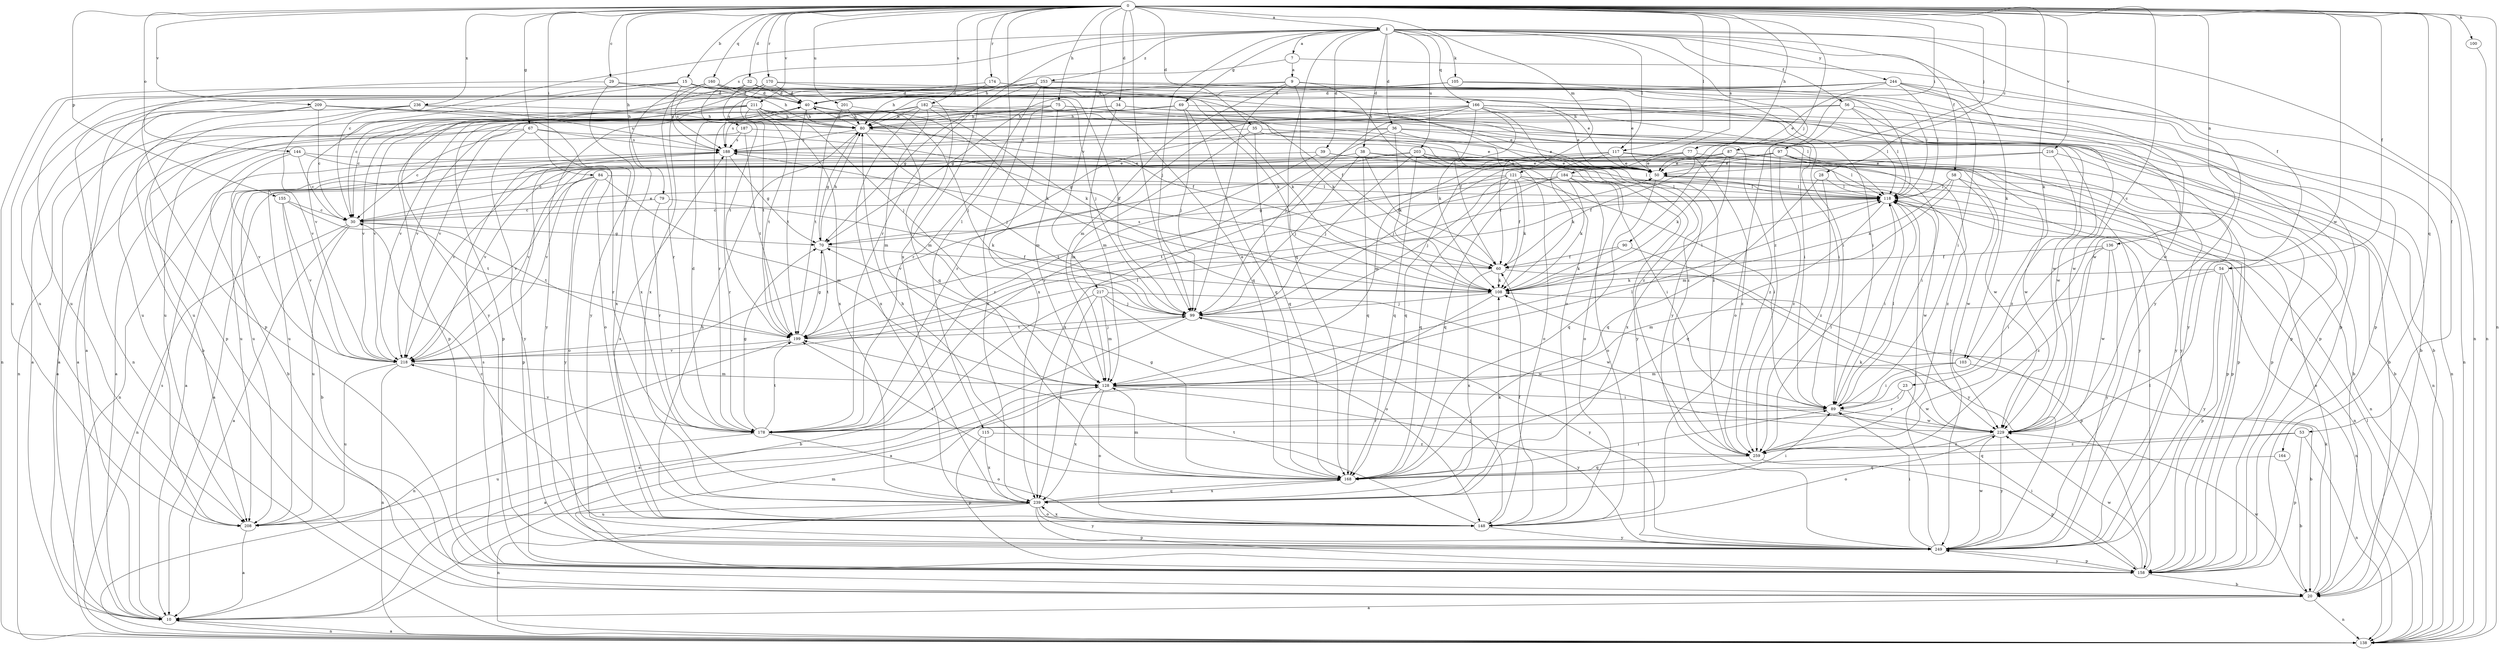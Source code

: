 strict digraph  {
0;
1;
7;
9;
10;
15;
20;
23;
28;
29;
30;
32;
34;
35;
36;
38;
39;
40;
50;
53;
54;
56;
58;
60;
67;
69;
70;
75;
77;
79;
80;
84;
87;
89;
90;
97;
99;
100;
103;
105;
108;
115;
117;
118;
121;
128;
136;
138;
144;
148;
155;
158;
160;
164;
166;
168;
170;
174;
178;
182;
184;
187;
188;
199;
201;
203;
208;
209;
211;
216;
217;
218;
229;
236;
239;
244;
249;
253;
259;
0 -> 1  [label=a];
0 -> 15  [label=b];
0 -> 23  [label=c];
0 -> 28  [label=c];
0 -> 29  [label=c];
0 -> 32  [label=d];
0 -> 34  [label=d];
0 -> 35  [label=d];
0 -> 53  [label=f];
0 -> 54  [label=f];
0 -> 67  [label=g];
0 -> 75  [label=h];
0 -> 77  [label=h];
0 -> 79  [label=h];
0 -> 84  [label=i];
0 -> 87  [label=i];
0 -> 90  [label=j];
0 -> 97  [label=j];
0 -> 99  [label=j];
0 -> 100  [label=k];
0 -> 103  [label=k];
0 -> 115  [label=l];
0 -> 117  [label=l];
0 -> 121  [label=m];
0 -> 136  [label=n];
0 -> 138  [label=n];
0 -> 144  [label=o];
0 -> 155  [label=p];
0 -> 160  [label=q];
0 -> 164  [label=q];
0 -> 170  [label=r];
0 -> 174  [label=r];
0 -> 182  [label=s];
0 -> 184  [label=s];
0 -> 201  [label=u];
0 -> 209  [label=v];
0 -> 211  [label=v];
0 -> 216  [label=v];
0 -> 217  [label=v];
0 -> 229  [label=w];
0 -> 236  [label=x];
0 -> 239  [label=x];
1 -> 7  [label=a];
1 -> 30  [label=c];
1 -> 36  [label=d];
1 -> 38  [label=d];
1 -> 39  [label=d];
1 -> 54  [label=f];
1 -> 56  [label=f];
1 -> 58  [label=f];
1 -> 69  [label=g];
1 -> 99  [label=j];
1 -> 103  [label=k];
1 -> 105  [label=k];
1 -> 117  [label=l];
1 -> 138  [label=n];
1 -> 166  [label=q];
1 -> 168  [label=q];
1 -> 178  [label=r];
1 -> 187  [label=s];
1 -> 203  [label=u];
1 -> 244  [label=y];
1 -> 253  [label=z];
1 -> 259  [label=z];
7 -> 9  [label=a];
7 -> 80  [label=h];
7 -> 249  [label=y];
9 -> 40  [label=d];
9 -> 70  [label=g];
9 -> 99  [label=j];
9 -> 108  [label=k];
9 -> 118  [label=l];
9 -> 128  [label=m];
9 -> 148  [label=o];
9 -> 158  [label=p];
10 -> 138  [label=n];
10 -> 188  [label=s];
15 -> 40  [label=d];
15 -> 99  [label=j];
15 -> 108  [label=k];
15 -> 138  [label=n];
15 -> 168  [label=q];
15 -> 188  [label=s];
15 -> 208  [label=u];
15 -> 218  [label=v];
20 -> 10  [label=a];
20 -> 50  [label=e];
20 -> 108  [label=k];
20 -> 138  [label=n];
20 -> 229  [label=w];
23 -> 89  [label=i];
23 -> 178  [label=r];
23 -> 229  [label=w];
28 -> 118  [label=l];
28 -> 168  [label=q];
28 -> 259  [label=z];
29 -> 40  [label=d];
29 -> 89  [label=i];
29 -> 158  [label=p];
29 -> 249  [label=y];
30 -> 10  [label=a];
30 -> 50  [label=e];
30 -> 70  [label=g];
30 -> 138  [label=n];
30 -> 199  [label=t];
30 -> 208  [label=u];
32 -> 30  [label=c];
32 -> 40  [label=d];
32 -> 108  [label=k];
32 -> 199  [label=t];
34 -> 20  [label=b];
34 -> 50  [label=e];
34 -> 80  [label=h];
34 -> 128  [label=m];
34 -> 158  [label=p];
34 -> 208  [label=u];
34 -> 218  [label=v];
35 -> 50  [label=e];
35 -> 128  [label=m];
35 -> 168  [label=q];
35 -> 188  [label=s];
35 -> 249  [label=y];
36 -> 20  [label=b];
36 -> 70  [label=g];
36 -> 108  [label=k];
36 -> 138  [label=n];
36 -> 178  [label=r];
36 -> 188  [label=s];
36 -> 259  [label=z];
38 -> 20  [label=b];
38 -> 50  [label=e];
38 -> 60  [label=f];
38 -> 99  [label=j];
38 -> 168  [label=q];
38 -> 208  [label=u];
39 -> 10  [label=a];
39 -> 50  [label=e];
39 -> 178  [label=r];
39 -> 249  [label=y];
40 -> 80  [label=h];
40 -> 99  [label=j];
40 -> 128  [label=m];
40 -> 158  [label=p];
40 -> 199  [label=t];
40 -> 218  [label=v];
50 -> 118  [label=l];
50 -> 158  [label=p];
50 -> 168  [label=q];
53 -> 138  [label=n];
53 -> 158  [label=p];
53 -> 168  [label=q];
53 -> 259  [label=z];
54 -> 108  [label=k];
54 -> 128  [label=m];
54 -> 138  [label=n];
54 -> 158  [label=p];
54 -> 249  [label=y];
56 -> 80  [label=h];
56 -> 118  [label=l];
56 -> 148  [label=o];
56 -> 158  [label=p];
56 -> 188  [label=s];
56 -> 229  [label=w];
58 -> 108  [label=k];
58 -> 118  [label=l];
58 -> 128  [label=m];
58 -> 138  [label=n];
58 -> 229  [label=w];
60 -> 108  [label=k];
60 -> 158  [label=p];
60 -> 239  [label=x];
67 -> 10  [label=a];
67 -> 30  [label=c];
67 -> 60  [label=f];
67 -> 148  [label=o];
67 -> 188  [label=s];
67 -> 249  [label=y];
69 -> 80  [label=h];
69 -> 89  [label=i];
69 -> 99  [label=j];
69 -> 168  [label=q];
69 -> 218  [label=v];
70 -> 60  [label=f];
70 -> 80  [label=h];
70 -> 199  [label=t];
75 -> 80  [label=h];
75 -> 89  [label=i];
75 -> 128  [label=m];
75 -> 158  [label=p];
75 -> 239  [label=x];
75 -> 259  [label=z];
77 -> 50  [label=e];
77 -> 60  [label=f];
77 -> 128  [label=m];
77 -> 208  [label=u];
77 -> 229  [label=w];
77 -> 259  [label=z];
79 -> 30  [label=c];
79 -> 108  [label=k];
79 -> 178  [label=r];
80 -> 40  [label=d];
80 -> 50  [label=e];
80 -> 70  [label=g];
80 -> 99  [label=j];
80 -> 188  [label=s];
84 -> 10  [label=a];
84 -> 118  [label=l];
84 -> 128  [label=m];
84 -> 148  [label=o];
84 -> 218  [label=v];
84 -> 249  [label=y];
87 -> 50  [label=e];
87 -> 108  [label=k];
87 -> 168  [label=q];
87 -> 239  [label=x];
87 -> 249  [label=y];
87 -> 259  [label=z];
89 -> 118  [label=l];
89 -> 178  [label=r];
89 -> 229  [label=w];
90 -> 60  [label=f];
90 -> 108  [label=k];
90 -> 249  [label=y];
97 -> 20  [label=b];
97 -> 30  [label=c];
97 -> 50  [label=e];
97 -> 89  [label=i];
97 -> 99  [label=j];
97 -> 118  [label=l];
97 -> 208  [label=u];
97 -> 218  [label=v];
97 -> 249  [label=y];
97 -> 259  [label=z];
99 -> 10  [label=a];
99 -> 199  [label=t];
99 -> 229  [label=w];
99 -> 249  [label=y];
100 -> 138  [label=n];
103 -> 20  [label=b];
103 -> 89  [label=i];
103 -> 128  [label=m];
105 -> 40  [label=d];
105 -> 89  [label=i];
105 -> 208  [label=u];
105 -> 229  [label=w];
108 -> 10  [label=a];
108 -> 99  [label=j];
108 -> 118  [label=l];
108 -> 188  [label=s];
115 -> 158  [label=p];
115 -> 239  [label=x];
115 -> 259  [label=z];
117 -> 50  [label=e];
117 -> 60  [label=f];
117 -> 108  [label=k];
117 -> 158  [label=p];
117 -> 218  [label=v];
117 -> 229  [label=w];
118 -> 30  [label=c];
118 -> 89  [label=i];
118 -> 138  [label=n];
118 -> 168  [label=q];
118 -> 229  [label=w];
121 -> 60  [label=f];
121 -> 89  [label=i];
121 -> 99  [label=j];
121 -> 108  [label=k];
121 -> 118  [label=l];
121 -> 158  [label=p];
121 -> 168  [label=q];
121 -> 199  [label=t];
121 -> 218  [label=v];
128 -> 10  [label=a];
128 -> 89  [label=i];
128 -> 118  [label=l];
128 -> 148  [label=o];
128 -> 239  [label=x];
128 -> 249  [label=y];
136 -> 60  [label=f];
136 -> 89  [label=i];
136 -> 229  [label=w];
136 -> 249  [label=y];
136 -> 259  [label=z];
138 -> 10  [label=a];
138 -> 118  [label=l];
144 -> 20  [label=b];
144 -> 30  [label=c];
144 -> 50  [label=e];
144 -> 178  [label=r];
144 -> 218  [label=v];
148 -> 30  [label=c];
148 -> 60  [label=f];
148 -> 80  [label=h];
148 -> 99  [label=j];
148 -> 188  [label=s];
148 -> 199  [label=t];
148 -> 239  [label=x];
148 -> 249  [label=y];
155 -> 20  [label=b];
155 -> 30  [label=c];
155 -> 199  [label=t];
155 -> 218  [label=v];
158 -> 20  [label=b];
158 -> 89  [label=i];
158 -> 118  [label=l];
158 -> 128  [label=m];
158 -> 188  [label=s];
158 -> 229  [label=w];
158 -> 249  [label=y];
160 -> 40  [label=d];
160 -> 60  [label=f];
160 -> 80  [label=h];
160 -> 178  [label=r];
160 -> 188  [label=s];
160 -> 239  [label=x];
164 -> 20  [label=b];
164 -> 168  [label=q];
166 -> 20  [label=b];
166 -> 50  [label=e];
166 -> 60  [label=f];
166 -> 80  [label=h];
166 -> 99  [label=j];
166 -> 108  [label=k];
166 -> 138  [label=n];
166 -> 178  [label=r];
166 -> 208  [label=u];
166 -> 249  [label=y];
166 -> 259  [label=z];
168 -> 70  [label=g];
168 -> 80  [label=h];
168 -> 89  [label=i];
168 -> 128  [label=m];
168 -> 199  [label=t];
168 -> 239  [label=x];
170 -> 40  [label=d];
170 -> 50  [label=e];
170 -> 99  [label=j];
170 -> 199  [label=t];
170 -> 239  [label=x];
170 -> 249  [label=y];
174 -> 40  [label=d];
174 -> 80  [label=h];
174 -> 168  [label=q];
174 -> 249  [label=y];
178 -> 40  [label=d];
178 -> 70  [label=g];
178 -> 148  [label=o];
178 -> 199  [label=t];
178 -> 208  [label=u];
178 -> 218  [label=v];
182 -> 10  [label=a];
182 -> 80  [label=h];
182 -> 108  [label=k];
182 -> 128  [label=m];
182 -> 178  [label=r];
182 -> 208  [label=u];
182 -> 218  [label=v];
182 -> 229  [label=w];
182 -> 239  [label=x];
182 -> 259  [label=z];
184 -> 70  [label=g];
184 -> 89  [label=i];
184 -> 108  [label=k];
184 -> 118  [label=l];
184 -> 148  [label=o];
184 -> 168  [label=q];
184 -> 199  [label=t];
187 -> 10  [label=a];
187 -> 188  [label=s];
187 -> 199  [label=t];
187 -> 229  [label=w];
188 -> 50  [label=e];
188 -> 70  [label=g];
188 -> 138  [label=n];
188 -> 148  [label=o];
188 -> 158  [label=p];
188 -> 178  [label=r];
199 -> 50  [label=e];
199 -> 70  [label=g];
199 -> 99  [label=j];
199 -> 138  [label=n];
199 -> 218  [label=v];
201 -> 80  [label=h];
201 -> 108  [label=k];
201 -> 199  [label=t];
203 -> 50  [label=e];
203 -> 99  [label=j];
203 -> 118  [label=l];
203 -> 148  [label=o];
203 -> 158  [label=p];
203 -> 168  [label=q];
203 -> 218  [label=v];
203 -> 239  [label=x];
208 -> 10  [label=a];
209 -> 10  [label=a];
209 -> 20  [label=b];
209 -> 30  [label=c];
209 -> 80  [label=h];
209 -> 118  [label=l];
209 -> 239  [label=x];
211 -> 30  [label=c];
211 -> 60  [label=f];
211 -> 80  [label=h];
211 -> 99  [label=j];
211 -> 118  [label=l];
211 -> 138  [label=n];
211 -> 199  [label=t];
211 -> 218  [label=v];
211 -> 239  [label=x];
211 -> 249  [label=y];
216 -> 50  [label=e];
216 -> 218  [label=v];
216 -> 249  [label=y];
216 -> 259  [label=z];
217 -> 20  [label=b];
217 -> 99  [label=j];
217 -> 128  [label=m];
217 -> 148  [label=o];
217 -> 229  [label=w];
217 -> 239  [label=x];
218 -> 118  [label=l];
218 -> 128  [label=m];
218 -> 138  [label=n];
218 -> 208  [label=u];
229 -> 108  [label=k];
229 -> 148  [label=o];
229 -> 249  [label=y];
229 -> 259  [label=z];
236 -> 10  [label=a];
236 -> 80  [label=h];
236 -> 158  [label=p];
236 -> 188  [label=s];
236 -> 218  [label=v];
239 -> 89  [label=i];
239 -> 108  [label=k];
239 -> 138  [label=n];
239 -> 148  [label=o];
239 -> 158  [label=p];
239 -> 168  [label=q];
239 -> 208  [label=u];
239 -> 249  [label=y];
244 -> 10  [label=a];
244 -> 40  [label=d];
244 -> 50  [label=e];
244 -> 89  [label=i];
244 -> 118  [label=l];
244 -> 138  [label=n];
244 -> 158  [label=p];
244 -> 188  [label=s];
249 -> 89  [label=i];
249 -> 118  [label=l];
249 -> 158  [label=p];
249 -> 229  [label=w];
253 -> 40  [label=d];
253 -> 50  [label=e];
253 -> 70  [label=g];
253 -> 118  [label=l];
253 -> 138  [label=n];
253 -> 178  [label=r];
253 -> 208  [label=u];
253 -> 229  [label=w];
253 -> 239  [label=x];
259 -> 118  [label=l];
259 -> 158  [label=p];
259 -> 168  [label=q];
}
